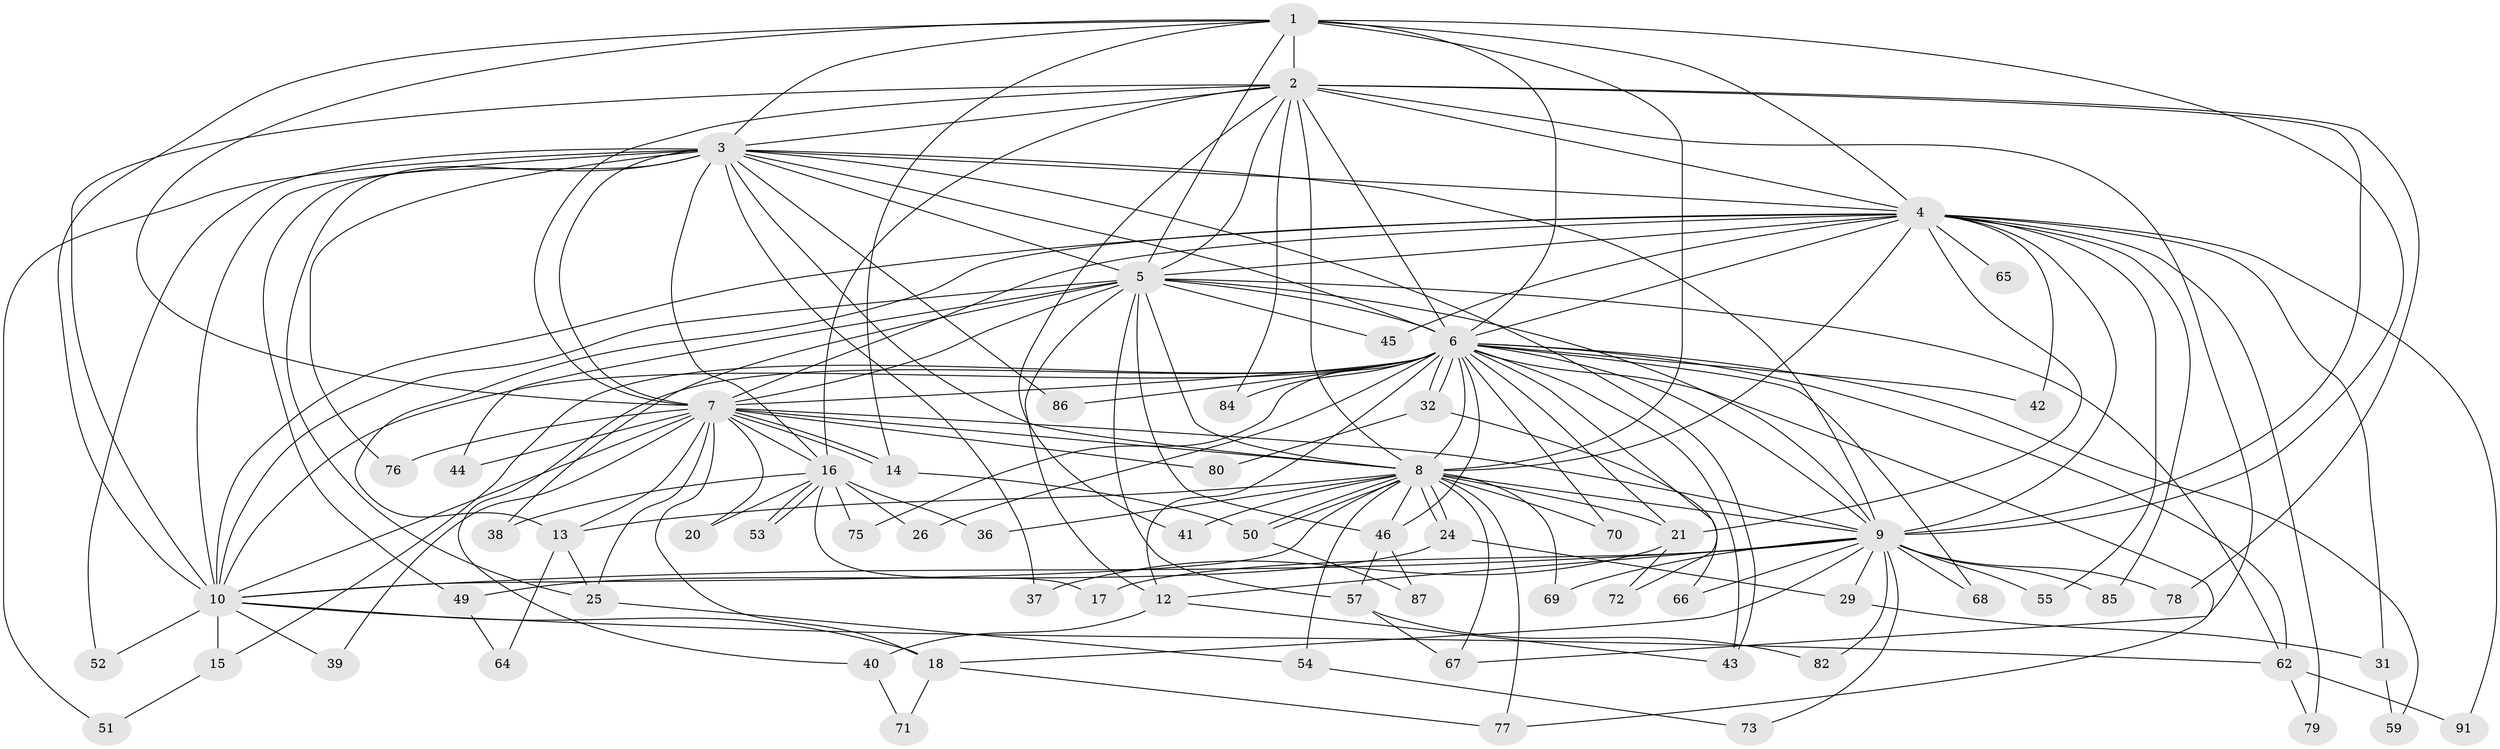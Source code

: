 // original degree distribution, {11: 0.01098901098901099, 15: 0.01098901098901099, 18: 0.02197802197802198, 17: 0.02197802197802198, 30: 0.01098901098901099, 23: 0.01098901098901099, 26: 0.01098901098901099, 13: 0.01098901098901099, 8: 0.02197802197802198, 5: 0.07692307692307693, 4: 0.07692307692307693, 3: 0.0989010989010989, 2: 0.5934065934065934, 6: 0.02197802197802198}
// Generated by graph-tools (version 1.1) at 2025/10/02/27/25 16:10:59]
// undirected, 68 vertices, 173 edges
graph export_dot {
graph [start="1"]
  node [color=gray90,style=filled];
  1 [super="+81"];
  2 [super="+35"];
  3 [super="+27"];
  4 [super="+22"];
  5 [super="+88"];
  6 [super="+61"];
  7 [super="+23"];
  8 [super="+47"];
  9 [super="+11"];
  10 [super="+34"];
  12 [super="+30"];
  13 [super="+48"];
  14 [super="+33"];
  15;
  16 [super="+19"];
  17;
  18 [super="+58"];
  20;
  21;
  24 [super="+60"];
  25 [super="+28"];
  26;
  29;
  31;
  32 [super="+63"];
  36;
  37;
  38;
  39;
  40;
  41;
  42;
  43 [super="+56"];
  44;
  45;
  46;
  49;
  50 [super="+89"];
  51;
  52;
  53;
  54;
  55;
  57;
  59;
  62 [super="+74"];
  64;
  65;
  66;
  67 [super="+90"];
  68;
  69;
  70;
  71;
  72;
  73;
  75;
  76;
  77 [super="+83"];
  78;
  79;
  80;
  82;
  84;
  85;
  86;
  87;
  91;
  1 -- 2;
  1 -- 3;
  1 -- 4;
  1 -- 5;
  1 -- 6;
  1 -- 7;
  1 -- 8 [weight=2];
  1 -- 9;
  1 -- 10;
  1 -- 14;
  2 -- 3;
  2 -- 4;
  2 -- 5;
  2 -- 6;
  2 -- 7;
  2 -- 8 [weight=2];
  2 -- 9;
  2 -- 10;
  2 -- 16;
  2 -- 41;
  2 -- 78;
  2 -- 84;
  2 -- 67;
  3 -- 4;
  3 -- 5;
  3 -- 6;
  3 -- 7;
  3 -- 8;
  3 -- 9;
  3 -- 10;
  3 -- 37;
  3 -- 43;
  3 -- 49;
  3 -- 51;
  3 -- 52;
  3 -- 76;
  3 -- 86;
  3 -- 25;
  3 -- 16;
  4 -- 5;
  4 -- 6;
  4 -- 7;
  4 -- 8 [weight=2];
  4 -- 9;
  4 -- 10;
  4 -- 31;
  4 -- 42;
  4 -- 45 [weight=2];
  4 -- 55;
  4 -- 65 [weight=2];
  4 -- 79;
  4 -- 21;
  4 -- 85;
  4 -- 91;
  4 -- 13;
  5 -- 6;
  5 -- 7;
  5 -- 8;
  5 -- 9;
  5 -- 10 [weight=2];
  5 -- 12;
  5 -- 38;
  5 -- 44;
  5 -- 46;
  5 -- 57;
  5 -- 62;
  5 -- 45;
  6 -- 7 [weight=2];
  6 -- 8;
  6 -- 9;
  6 -- 10;
  6 -- 12;
  6 -- 15;
  6 -- 21;
  6 -- 26;
  6 -- 32 [weight=2];
  6 -- 32;
  6 -- 40;
  6 -- 42;
  6 -- 43;
  6 -- 59;
  6 -- 62;
  6 -- 68;
  6 -- 70;
  6 -- 72;
  6 -- 75;
  6 -- 84;
  6 -- 86;
  6 -- 46;
  6 -- 77;
  7 -- 8;
  7 -- 9 [weight=2];
  7 -- 10;
  7 -- 13;
  7 -- 14;
  7 -- 14;
  7 -- 16 [weight=2];
  7 -- 18;
  7 -- 20;
  7 -- 25;
  7 -- 39;
  7 -- 44;
  7 -- 76;
  7 -- 80;
  8 -- 9;
  8 -- 10;
  8 -- 13;
  8 -- 21;
  8 -- 24;
  8 -- 24;
  8 -- 36;
  8 -- 41;
  8 -- 46;
  8 -- 50;
  8 -- 50;
  8 -- 54;
  8 -- 67;
  8 -- 69;
  8 -- 70;
  8 -- 77;
  9 -- 10;
  9 -- 29 [weight=2];
  9 -- 69;
  9 -- 73;
  9 -- 78;
  9 -- 82;
  9 -- 66;
  9 -- 68;
  9 -- 17;
  9 -- 85;
  9 -- 55;
  9 -- 12;
  9 -- 18;
  10 -- 15;
  10 -- 18;
  10 -- 52;
  10 -- 62;
  10 -- 39;
  12 -- 40;
  12 -- 43;
  13 -- 25;
  13 -- 64;
  14 -- 50;
  15 -- 51;
  16 -- 17;
  16 -- 20;
  16 -- 36;
  16 -- 53;
  16 -- 53;
  16 -- 38;
  16 -- 26;
  16 -- 75;
  18 -- 71;
  18 -- 77;
  21 -- 37;
  21 -- 72;
  24 -- 49;
  24 -- 29;
  25 -- 54;
  29 -- 31;
  31 -- 59;
  32 -- 66;
  32 -- 80;
  40 -- 71;
  46 -- 57;
  46 -- 87;
  49 -- 64;
  50 -- 87;
  54 -- 73;
  57 -- 67;
  57 -- 82;
  62 -- 79;
  62 -- 91;
}
